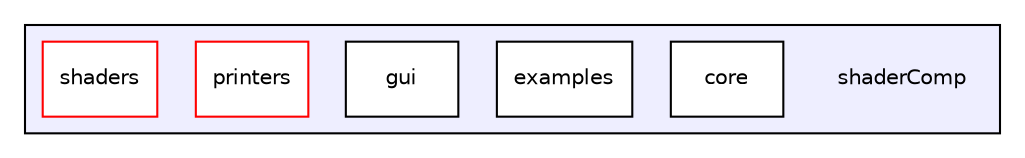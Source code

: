 digraph "shaderComp" {
  compound=true
  node [ fontsize="10", fontname="Helvetica"];
  edge [ labelfontsize="10", labelfontname="Helvetica"];
  subgraph clusterdir_8fa961d1968e2121267882b511ca7dd2 {
    graph [ bgcolor="#eeeeff", pencolor="black", label="" URL="dir_8fa961d1968e2121267882b511ca7dd2.html"];
    dir_8fa961d1968e2121267882b511ca7dd2 [shape=plaintext label="shaderComp"];
    dir_8d62f97bde478e46de9335255cebf700 [shape=box label="core" color="black" fillcolor="white" style="filled" URL="dir_8d62f97bde478e46de9335255cebf700.html"];
    dir_0cf2b7835e8294e3f243e46be9ba847c [shape=box label="examples" color="black" fillcolor="white" style="filled" URL="dir_0cf2b7835e8294e3f243e46be9ba847c.html"];
    dir_e8e4517ed63812c848f2039b5722c9ce [shape=box label="gui" color="black" fillcolor="white" style="filled" URL="dir_e8e4517ed63812c848f2039b5722c9ce.html"];
    dir_a47a5d8024a38fa8c6b3c4779bbadced [shape=box label="printers" color="red" fillcolor="white" style="filled" URL="dir_a47a5d8024a38fa8c6b3c4779bbadced.html"];
    dir_e34efe80139245383689eecd5e492108 [shape=box label="shaders" color="red" fillcolor="white" style="filled" URL="dir_e34efe80139245383689eecd5e492108.html"];
  }
}
